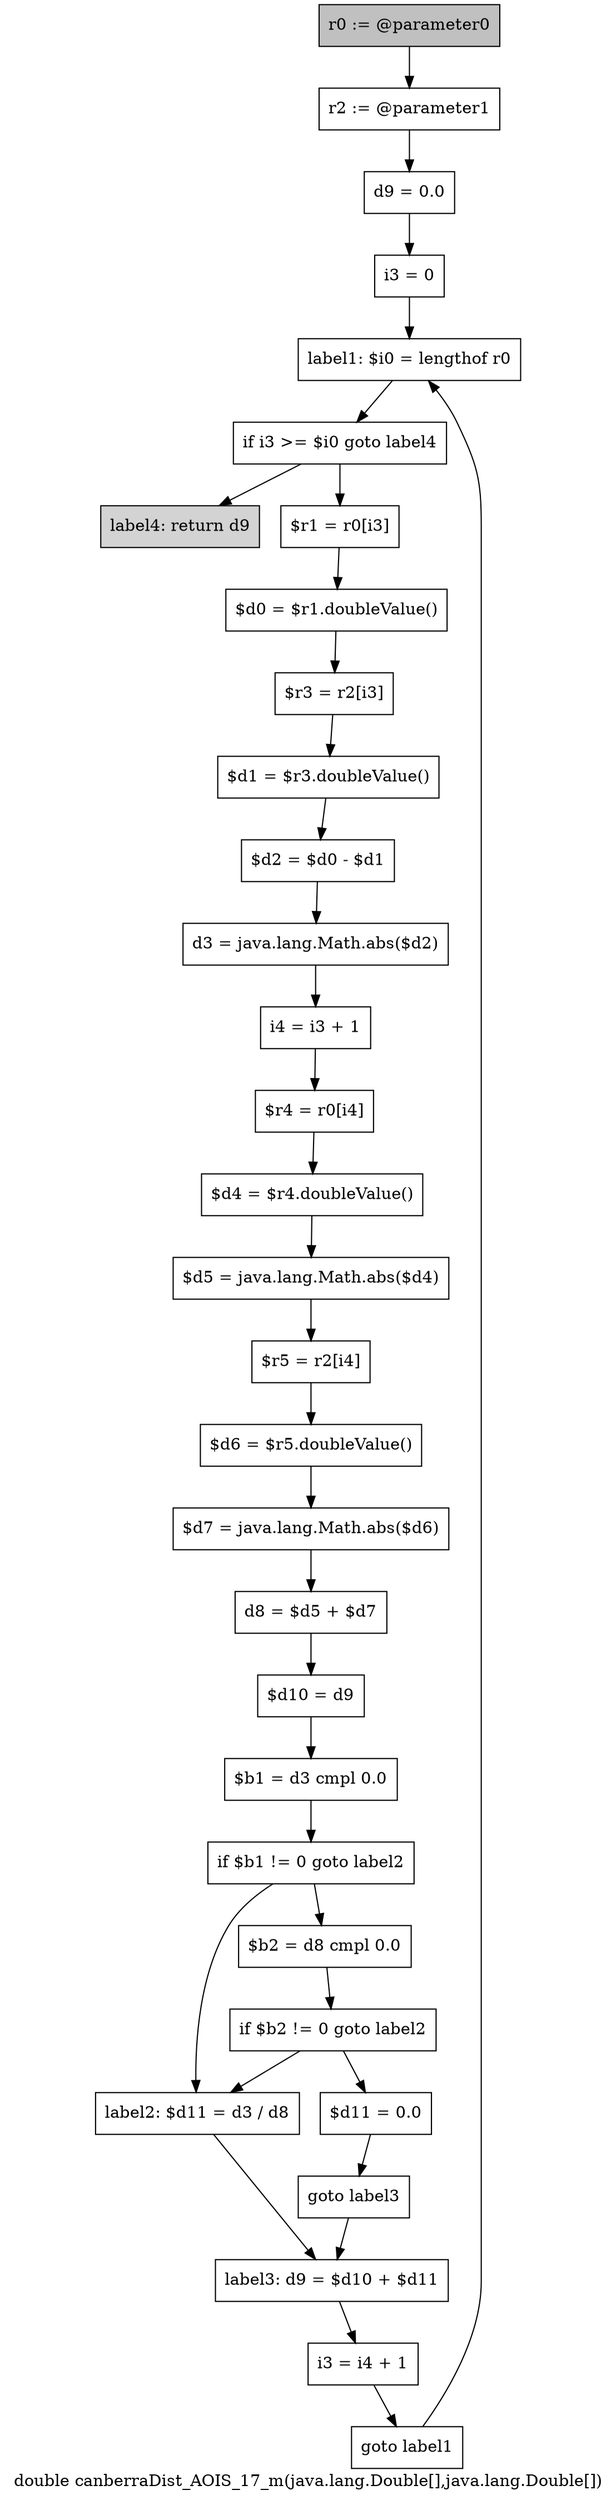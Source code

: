 digraph "double canberraDist_AOIS_17_m(java.lang.Double[],java.lang.Double[])" {
    label="double canberraDist_AOIS_17_m(java.lang.Double[],java.lang.Double[])";
    node [shape=box];
    "0" [style=filled,fillcolor=gray,label="r0 := @parameter0",];
    "1" [label="r2 := @parameter1",];
    "0"->"1";
    "2" [label="d9 = 0.0",];
    "1"->"2";
    "3" [label="i3 = 0",];
    "2"->"3";
    "4" [label="label1: $i0 = lengthof r0",];
    "3"->"4";
    "5" [label="if i3 >= $i0 goto label4",];
    "4"->"5";
    "6" [label="$r1 = r0[i3]",];
    "5"->"6";
    "31" [style=filled,fillcolor=lightgray,label="label4: return d9",];
    "5"->"31";
    "7" [label="$d0 = $r1.doubleValue()",];
    "6"->"7";
    "8" [label="$r3 = r2[i3]",];
    "7"->"8";
    "9" [label="$d1 = $r3.doubleValue()",];
    "8"->"9";
    "10" [label="$d2 = $d0 - $d1",];
    "9"->"10";
    "11" [label="d3 = java.lang.Math.abs($d2)",];
    "10"->"11";
    "12" [label="i4 = i3 + 1",];
    "11"->"12";
    "13" [label="$r4 = r0[i4]",];
    "12"->"13";
    "14" [label="$d4 = $r4.doubleValue()",];
    "13"->"14";
    "15" [label="$d5 = java.lang.Math.abs($d4)",];
    "14"->"15";
    "16" [label="$r5 = r2[i4]",];
    "15"->"16";
    "17" [label="$d6 = $r5.doubleValue()",];
    "16"->"17";
    "18" [label="$d7 = java.lang.Math.abs($d6)",];
    "17"->"18";
    "19" [label="d8 = $d5 + $d7",];
    "18"->"19";
    "20" [label="$d10 = d9",];
    "19"->"20";
    "21" [label="$b1 = d3 cmpl 0.0",];
    "20"->"21";
    "22" [label="if $b1 != 0 goto label2",];
    "21"->"22";
    "23" [label="$b2 = d8 cmpl 0.0",];
    "22"->"23";
    "27" [label="label2: $d11 = d3 / d8",];
    "22"->"27";
    "24" [label="if $b2 != 0 goto label2",];
    "23"->"24";
    "25" [label="$d11 = 0.0",];
    "24"->"25";
    "24"->"27";
    "26" [label="goto label3",];
    "25"->"26";
    "28" [label="label3: d9 = $d10 + $d11",];
    "26"->"28";
    "27"->"28";
    "29" [label="i3 = i4 + 1",];
    "28"->"29";
    "30" [label="goto label1",];
    "29"->"30";
    "30"->"4";
}
